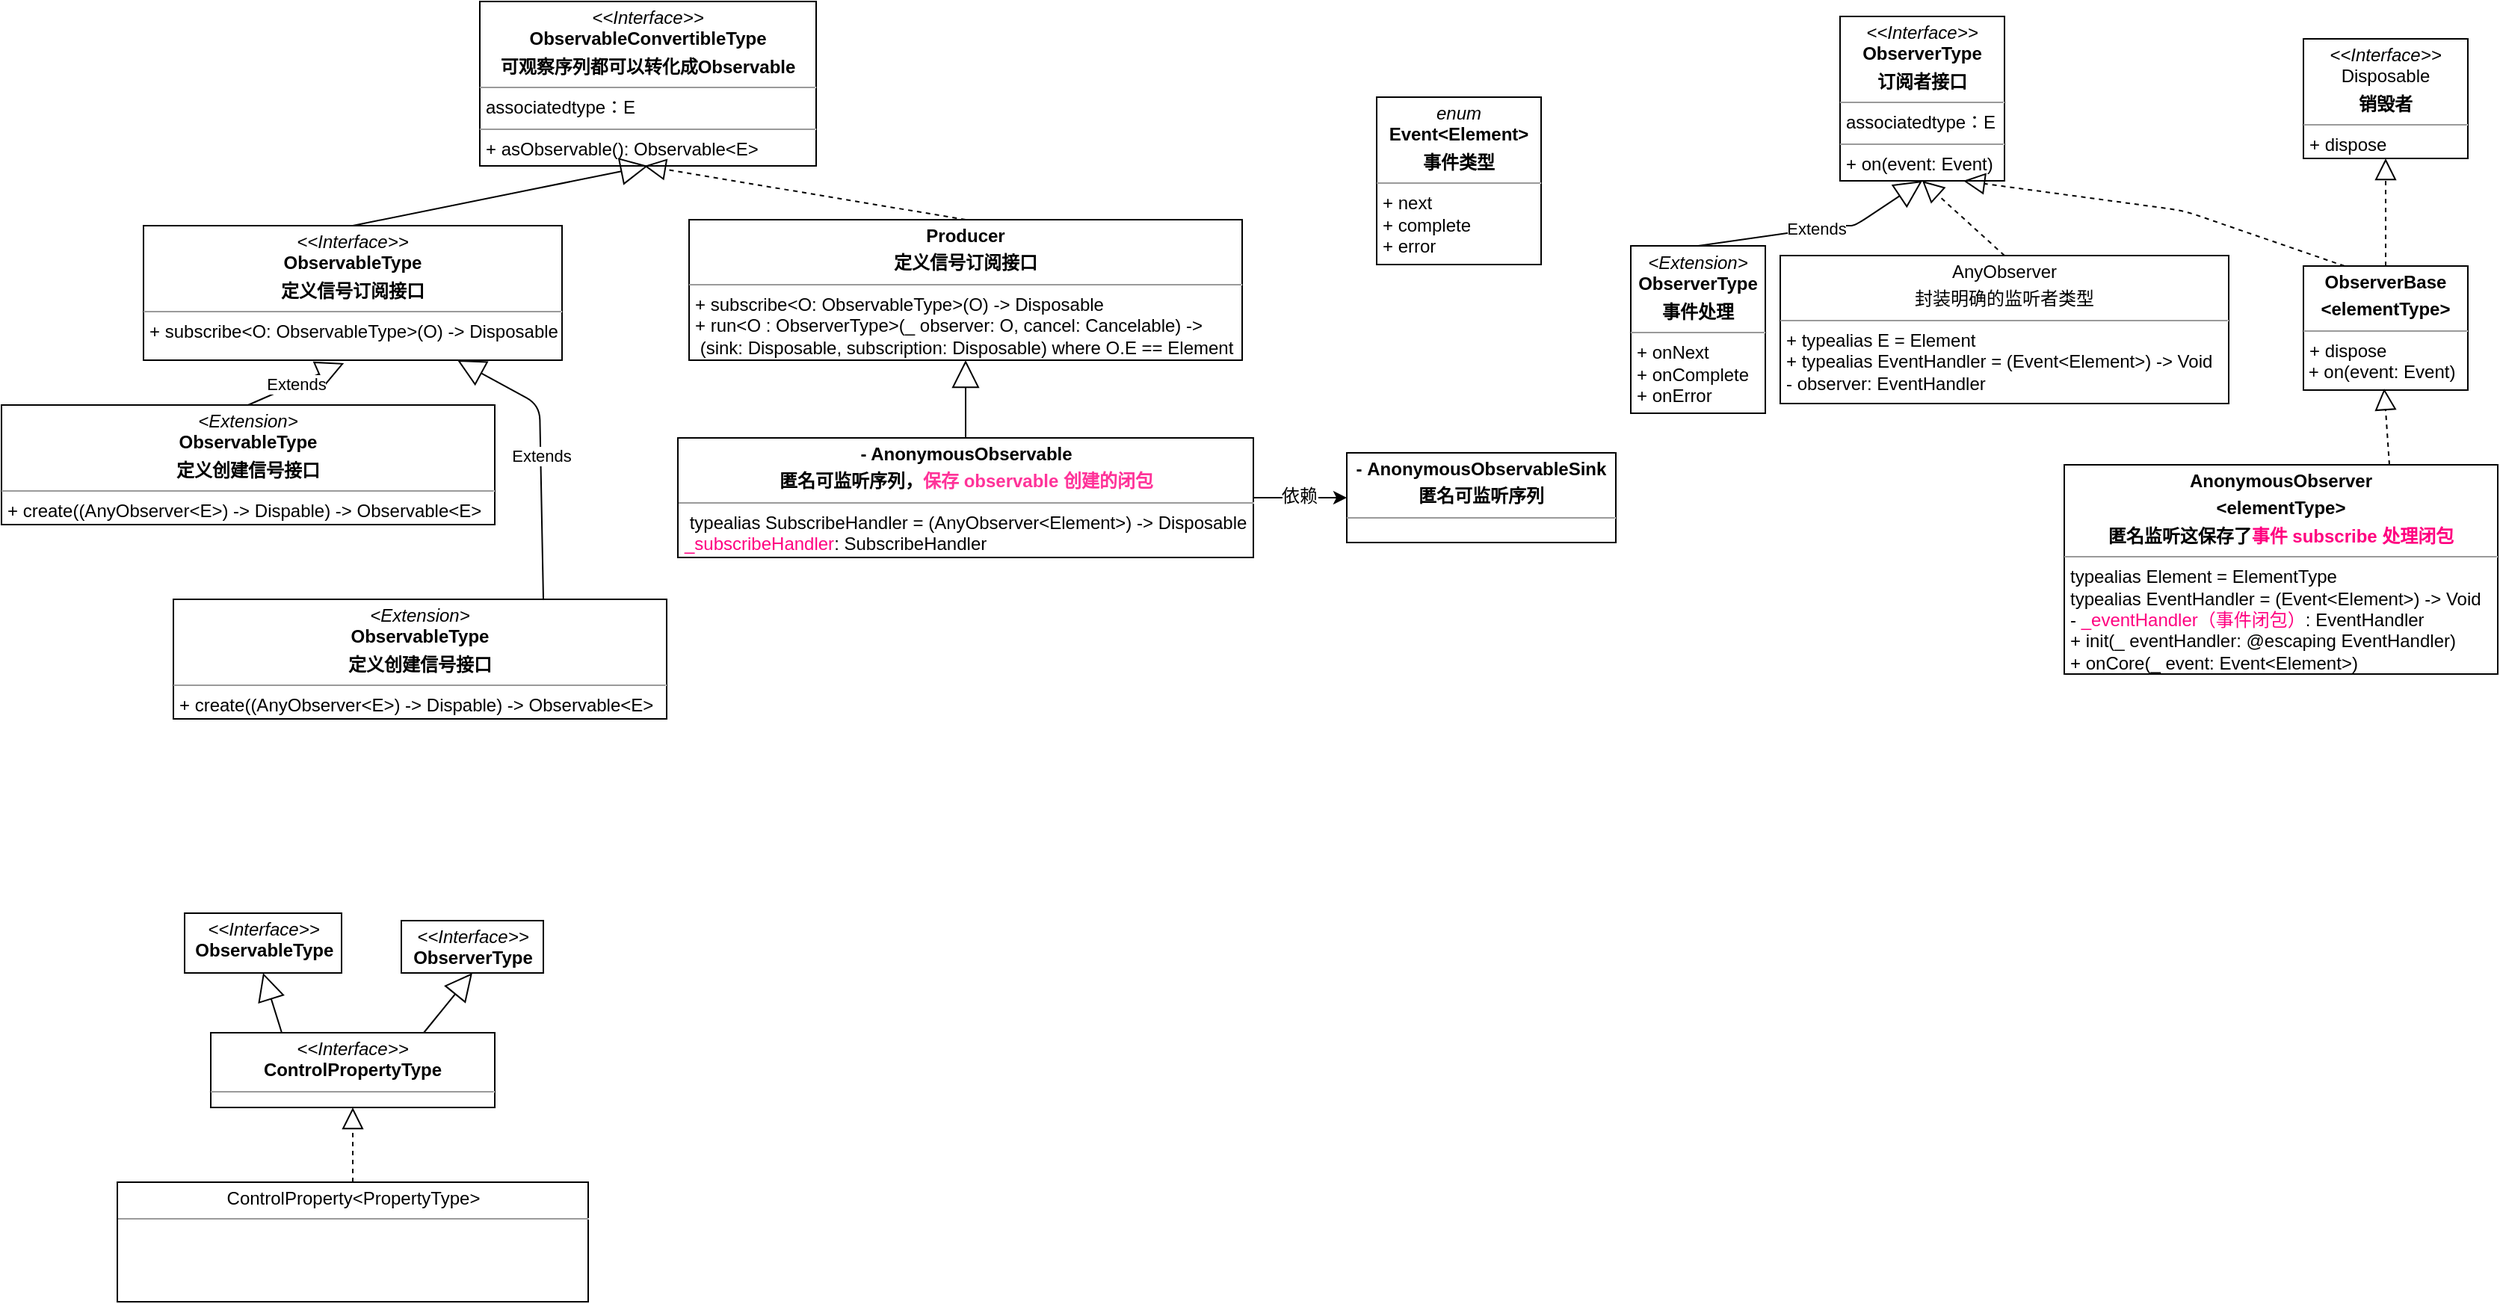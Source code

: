 <mxfile version="12.1.6" type="device" pages="1"><diagram id="q90m78pJl4xcSA5VvvZr" name="第 1 页"><mxGraphModel dx="1395" dy="827" grid="1" gridSize="10" guides="1" tooltips="1" connect="1" arrows="1" fold="1" page="1" pageScale="1" pageWidth="850" pageHeight="1100" math="0" shadow="0"><root><mxCell id="0"/><mxCell id="1" parent="0"/><mxCell id="GsZREd7IZuR2F3oV7Lie-1" value="&lt;p style=&quot;margin: 0px ; margin-top: 4px ; text-align: center&quot;&gt;&lt;i&gt;&amp;lt;&amp;lt;Interface&amp;gt;&amp;gt;&lt;/i&gt;&lt;br&gt;&lt;b&gt;ObservableConvertibleType&lt;/b&gt;&lt;/p&gt;&lt;p style=&quot;margin: 0px ; margin-top: 4px ; text-align: center&quot;&gt;&lt;b&gt;可观察序列都可以转化成Observable&lt;/b&gt;&lt;/p&gt;&lt;hr size=&quot;1&quot;&gt;&lt;p style=&quot;margin: 0px ; margin-left: 4px&quot;&gt;associatedtype：E&lt;/p&gt;&lt;hr size=&quot;1&quot;&gt;&lt;p style=&quot;margin: 0px ; margin-left: 4px&quot;&gt;+ asObservable(): Observable&amp;lt;E&amp;gt;&lt;br&gt;&lt;/p&gt;" style="verticalAlign=top;align=left;overflow=fill;fontSize=12;fontFamily=Helvetica;html=1;" parent="1" vertex="1"><mxGeometry x="330" width="225" height="110" as="geometry"/></mxCell><mxCell id="GsZREd7IZuR2F3oV7Lie-2" value="&lt;p style=&quot;margin: 0px ; margin-top: 4px ; text-align: center&quot;&gt;&lt;i&gt;&amp;lt;&amp;lt;Interface&amp;gt;&amp;gt;&lt;/i&gt;&lt;br&gt;&lt;b&gt;ObservableType&lt;/b&gt;&lt;/p&gt;&lt;p style=&quot;margin: 0px ; margin-top: 4px ; text-align: center&quot;&gt;&lt;b&gt;定义信号订阅接口&lt;/b&gt;&lt;/p&gt;&lt;hr size=&quot;1&quot;&gt;&lt;p style=&quot;margin: 0px ; margin-left: 4px&quot;&gt;+ subscribe&amp;lt;O: ObservableType&amp;gt;(O) -&amp;gt; Disposable&lt;br&gt;&lt;/p&gt;" style="verticalAlign=top;align=left;overflow=fill;fontSize=12;fontFamily=Helvetica;html=1;" parent="1" vertex="1"><mxGeometry x="105" y="150" width="280" height="90" as="geometry"/></mxCell><mxCell id="GsZREd7IZuR2F3oV7Lie-4" value="" style="endArrow=block;endSize=16;endFill=0;html=1;exitX=0.5;exitY=0;exitDx=0;exitDy=0;entryX=0.5;entryY=1;entryDx=0;entryDy=0;" parent="1" source="GsZREd7IZuR2F3oV7Lie-2" target="GsZREd7IZuR2F3oV7Lie-1" edge="1"><mxGeometry width="160" relative="1" as="geometry"><mxPoint x="400" y="360" as="sourcePoint"/><mxPoint x="440" y="120" as="targetPoint"/></mxGeometry></mxCell><mxCell id="GsZREd7IZuR2F3oV7Lie-5" value="Extends" style="endArrow=block;endSize=16;endFill=0;html=1;entryX=0.479;entryY=1.022;entryDx=0;entryDy=0;entryPerimeter=0;exitX=0.5;exitY=0;exitDx=0;exitDy=0;exitPerimeter=0;" parent="1" source="GsZREd7IZuR2F3oV7Lie-6" target="GsZREd7IZuR2F3oV7Lie-2" edge="1"><mxGeometry width="160" relative="1" as="geometry"><mxPoint x="260" y="370" as="sourcePoint"/><mxPoint x="420" y="370" as="targetPoint"/><Array as="points"/></mxGeometry></mxCell><mxCell id="GsZREd7IZuR2F3oV7Lie-6" value="&lt;p style=&quot;margin: 0px ; margin-top: 4px ; text-align: center&quot;&gt;&lt;i&gt;&amp;lt;Extension&amp;gt;&lt;/i&gt;&lt;br&gt;&lt;b&gt;ObservableType&lt;/b&gt;&lt;/p&gt;&lt;p style=&quot;margin: 0px ; margin-top: 4px ; text-align: center&quot;&gt;&lt;b&gt;定义创建信号接口&lt;/b&gt;&lt;/p&gt;&lt;hr size=&quot;1&quot;&gt;&lt;p style=&quot;margin: 0px ; margin-left: 4px&quot;&gt;+ create((AnyObserver&amp;lt;E&amp;gt;) -&amp;gt; Dispable) -&amp;gt; Observable&amp;lt;E&amp;gt;&lt;br&gt;&lt;/p&gt;" style="verticalAlign=top;align=left;overflow=fill;fontSize=12;fontFamily=Helvetica;html=1;" parent="1" vertex="1"><mxGeometry x="10" y="270" width="330" height="80" as="geometry"/></mxCell><mxCell id="GsZREd7IZuR2F3oV7Lie-7" value="&lt;p style=&quot;margin: 0px ; margin-top: 4px ; text-align: center&quot;&gt;&lt;i&gt;&amp;lt;&amp;lt;Interface&amp;gt;&amp;gt;&lt;/i&gt;&lt;br&gt;&lt;b&gt;ObserverType&lt;/b&gt;&lt;/p&gt;&lt;p style=&quot;margin: 0px ; margin-top: 4px ; text-align: center&quot;&gt;&lt;b&gt;订阅者接口&lt;/b&gt;&lt;/p&gt;&lt;hr size=&quot;1&quot;&gt;&lt;p style=&quot;margin: 0px ; margin-left: 4px&quot;&gt;associatedtype：E&lt;/p&gt;&lt;hr size=&quot;1&quot;&gt;&lt;p style=&quot;margin: 0px ; margin-left: 4px&quot;&gt;+ on(event: Event)&lt;br&gt;&lt;/p&gt;" style="verticalAlign=top;align=left;overflow=fill;fontSize=12;fontFamily=Helvetica;html=1;" parent="1" vertex="1"><mxGeometry x="1240" y="10" width="110" height="110" as="geometry"/></mxCell><mxCell id="GsZREd7IZuR2F3oV7Lie-8" value="Extends" style="endArrow=block;endSize=16;endFill=0;html=1;entryX=0.5;entryY=1;entryDx=0;entryDy=0;exitX=0.5;exitY=0;exitDx=0;exitDy=0;exitPerimeter=0;" parent="1" source="GsZREd7IZuR2F3oV7Lie-9" target="GsZREd7IZuR2F3oV7Lie-7" edge="1"><mxGeometry width="160" relative="1" as="geometry"><mxPoint x="1410" y="298" as="sourcePoint"/><mxPoint x="1389.12" y="169.98" as="targetPoint"/><Array as="points"><mxPoint x="1240" y="150"/><mxPoint x="1250" y="150"/></Array></mxGeometry></mxCell><mxCell id="GsZREd7IZuR2F3oV7Lie-9" value="&lt;p style=&quot;margin: 0px ; margin-top: 4px ; text-align: center&quot;&gt;&lt;i&gt;&amp;lt;Extension&amp;gt;&lt;/i&gt;&lt;br&gt;&lt;b&gt;ObserverType&lt;/b&gt;&lt;br&gt;&lt;/p&gt;&lt;p style=&quot;margin: 0px ; margin-top: 4px ; text-align: center&quot;&gt;&lt;b&gt;事件处理&lt;/b&gt;&lt;/p&gt;&lt;hr size=&quot;1&quot;&gt;&lt;p style=&quot;margin: 0px ; margin-left: 4px&quot;&gt;+ onNext&lt;/p&gt;&lt;p style=&quot;margin: 0px ; margin-left: 4px&quot;&gt;+ onComplete&lt;/p&gt;&lt;p style=&quot;margin: 0px ; margin-left: 4px&quot;&gt;+ onError&lt;/p&gt;" style="verticalAlign=top;align=left;overflow=fill;fontSize=12;fontFamily=Helvetica;html=1;" parent="1" vertex="1"><mxGeometry x="1100" y="163.5" width="90" height="112" as="geometry"/></mxCell><mxCell id="GsZREd7IZuR2F3oV7Lie-14" value="" style="endArrow=block;dashed=1;endFill=0;endSize=12;html=1;entryX=0.5;entryY=1;entryDx=0;entryDy=0;exitX=0.5;exitY=0;exitDx=0;exitDy=0;" parent="1" source="GsZREd7IZuR2F3oV7Lie-15" target="GsZREd7IZuR2F3oV7Lie-7" edge="1"><mxGeometry width="160" relative="1" as="geometry"><mxPoint x="1420" y="172" as="sourcePoint"/><mxPoint x="1320" y="410" as="targetPoint"/></mxGeometry></mxCell><mxCell id="GsZREd7IZuR2F3oV7Lie-15" value="&lt;p style=&quot;margin: 0px ; margin-top: 4px ; text-align: center&quot;&gt;AnyObserver&lt;br&gt;&lt;/p&gt;&lt;p style=&quot;margin: 0px ; margin-top: 4px ; text-align: center&quot;&gt;封装明确的监听者类型&lt;/p&gt;&lt;hr size=&quot;1&quot;&gt;&lt;p style=&quot;margin: 0px ; margin-left: 4px&quot;&gt;+ typealias E = Element&lt;br&gt;&lt;/p&gt;&lt;p style=&quot;margin: 0px ; margin-left: 4px&quot;&gt;+ typealias EventHandler = (Event&amp;lt;Element&amp;gt;) -&amp;gt; Void&lt;br&gt;&lt;/p&gt;&lt;p style=&quot;margin: 0px ; margin-left: 4px&quot;&gt;- observer: EventHandler&lt;br&gt;&lt;/p&gt;&lt;p style=&quot;margin: 0px ; margin-left: 4px&quot;&gt;&lt;br&gt;&lt;/p&gt;" style="verticalAlign=top;align=left;overflow=fill;fontSize=12;fontFamily=Helvetica;html=1;" parent="1" vertex="1"><mxGeometry x="1200" y="170" width="300" height="99" as="geometry"/></mxCell><mxCell id="GsZREd7IZuR2F3oV7Lie-16" value="&lt;p style=&quot;margin: 0px ; margin-top: 4px ; text-align: center&quot;&gt;&lt;i&gt;enum&lt;/i&gt;&lt;br&gt;&lt;b&gt;Event&amp;lt;Element&amp;gt;&lt;/b&gt;&lt;br&gt;&lt;/p&gt;&lt;p style=&quot;margin: 0px ; margin-top: 4px ; text-align: center&quot;&gt;&lt;b&gt;事件类型&lt;/b&gt;&lt;/p&gt;&lt;hr size=&quot;1&quot;&gt;&lt;p style=&quot;margin: 0px ; margin-left: 4px&quot;&gt;+ next&lt;/p&gt;&lt;p style=&quot;margin: 0px ; margin-left: 4px&quot;&gt;+ complete&lt;/p&gt;&lt;p style=&quot;margin: 0px ; margin-left: 4px&quot;&gt;+ error&lt;/p&gt;" style="verticalAlign=top;align=left;overflow=fill;fontSize=12;fontFamily=Helvetica;html=1;" parent="1" vertex="1"><mxGeometry x="930" y="64" width="110" height="112" as="geometry"/></mxCell><mxCell id="GsZREd7IZuR2F3oV7Lie-19" style="edgeStyle=orthogonalEdgeStyle;rounded=0;orthogonalLoop=1;jettySize=auto;html=1;entryX=0;entryY=0.5;entryDx=0;entryDy=0;" parent="1" source="GsZREd7IZuR2F3oV7Lie-17" target="GsZREd7IZuR2F3oV7Lie-18" edge="1"><mxGeometry relative="1" as="geometry"/></mxCell><mxCell id="GsZREd7IZuR2F3oV7Lie-20" value="依赖" style="text;html=1;resizable=0;points=[];align=center;verticalAlign=middle;labelBackgroundColor=#ffffff;" parent="GsZREd7IZuR2F3oV7Lie-19" vertex="1" connectable="0"><mxGeometry x="0.005" y="2" relative="1" as="geometry"><mxPoint x="-1" y="1" as="offset"/></mxGeometry></mxCell><mxCell id="GsZREd7IZuR2F3oV7Lie-17" value="&lt;p style=&quot;margin: 0px ; margin-top: 4px ; text-align: center&quot;&gt;&lt;b&gt;- AnonymousObservable&lt;/b&gt;&lt;br&gt;&lt;/p&gt;&lt;p style=&quot;margin: 0px ; margin-top: 4px ; text-align: center&quot;&gt;&lt;b&gt;匿名可监听序列，&lt;font color=&quot;#ff3399&quot;&gt;保存 observable 创建的闭包&lt;/font&gt;&lt;/b&gt;&lt;/p&gt;&lt;hr size=&quot;1&quot;&gt;&lt;p style=&quot;margin: 0px ; margin-left: 4px&quot;&gt;&amp;nbsp;typealias SubscribeHandler = (AnyObserver&amp;lt;Element&amp;gt;) -&amp;gt; Disposable&lt;/p&gt;&lt;p style=&quot;margin: 0px ; margin-left: 4px&quot;&gt;&lt;font color=&quot;#ff0080&quot;&gt;_subscribeHandler&lt;/font&gt;: SubscribeHandler&lt;/p&gt;&lt;div&gt;&lt;br&gt;&lt;/div&gt;" style="verticalAlign=top;align=left;overflow=fill;fontSize=12;fontFamily=Helvetica;html=1;" parent="1" vertex="1"><mxGeometry x="462.5" y="292" width="385" height="80" as="geometry"/></mxCell><mxCell id="GsZREd7IZuR2F3oV7Lie-18" value="&lt;p style=&quot;margin: 0px ; margin-top: 4px ; text-align: center&quot;&gt;&lt;b&gt;-&amp;nbsp;&lt;/b&gt;&lt;b&gt;AnonymousObservableSink&lt;/b&gt;&lt;/p&gt;&lt;p style=&quot;margin: 0px ; margin-top: 4px ; text-align: center&quot;&gt;&lt;b&gt;匿名可监听序列&lt;/b&gt;&lt;/p&gt;&lt;hr size=&quot;1&quot;&gt;&lt;p style=&quot;margin: 0px ; margin-left: 4px&quot;&gt;&lt;br&gt;&lt;/p&gt;" style="verticalAlign=top;align=left;overflow=fill;fontSize=12;fontFamily=Helvetica;html=1;" parent="1" vertex="1"><mxGeometry x="910" y="302" width="180" height="60" as="geometry"/></mxCell><mxCell id="GsZREd7IZuR2F3oV7Lie-21" value="&lt;p style=&quot;margin: 0px ; margin-top: 4px ; text-align: center&quot;&gt;&lt;b&gt;Producer&lt;/b&gt;&lt;br&gt;&lt;/p&gt;&lt;p style=&quot;margin: 0px ; margin-top: 4px ; text-align: center&quot;&gt;&lt;b&gt;定义信号订阅接口&lt;/b&gt;&lt;/p&gt;&lt;hr size=&quot;1&quot;&gt;&lt;p style=&quot;margin: 0px ; margin-left: 4px&quot;&gt;+ subscribe&amp;lt;O: ObservableType&amp;gt;(O) -&amp;gt; Disposable&lt;br&gt;&lt;/p&gt;&lt;p style=&quot;margin: 0px ; margin-left: 4px&quot;&gt;+ run&amp;lt;O : ObserverType&amp;gt;(_ observer: O, cancel: Cancelable) -&amp;gt;&lt;/p&gt;&lt;p style=&quot;margin: 0px ; margin-left: 4px&quot;&gt;&amp;nbsp;(sink: Disposable, subscription: Disposable) where O.E == Element&lt;br&gt;&lt;/p&gt;" style="verticalAlign=top;align=left;overflow=fill;fontSize=12;fontFamily=Helvetica;html=1;" parent="1" vertex="1"><mxGeometry x="470" y="146" width="370" height="94" as="geometry"/></mxCell><mxCell id="GsZREd7IZuR2F3oV7Lie-23" value="" style="endArrow=block;dashed=1;endFill=0;endSize=12;html=1;exitX=0.5;exitY=0;exitDx=0;exitDy=0;" parent="1" source="GsZREd7IZuR2F3oV7Lie-21" edge="1"><mxGeometry width="160" relative="1" as="geometry"><mxPoint x="575" y="160" as="sourcePoint"/><mxPoint x="440" y="110" as="targetPoint"/></mxGeometry></mxCell><mxCell id="GsZREd7IZuR2F3oV7Lie-24" value="" style="endArrow=block;endSize=16;endFill=0;html=1;exitX=0.5;exitY=0;exitDx=0;exitDy=0;entryX=0.5;entryY=1;entryDx=0;entryDy=0;" parent="1" source="GsZREd7IZuR2F3oV7Lie-17" target="GsZREd7IZuR2F3oV7Lie-21" edge="1"><mxGeometry width="160" relative="1" as="geometry"><mxPoint x="456.5" y="279" as="sourcePoint"/><mxPoint x="654" y="239" as="targetPoint"/></mxGeometry></mxCell><mxCell id="GsZREd7IZuR2F3oV7Lie-25" value="&lt;p style=&quot;margin: 0px ; margin-top: 4px ; text-align: center&quot;&gt;&lt;i&gt;&amp;lt;Extension&amp;gt;&lt;/i&gt;&lt;br&gt;&lt;b&gt;ObservableType&lt;/b&gt;&lt;/p&gt;&lt;p style=&quot;margin: 0px ; margin-top: 4px ; text-align: center&quot;&gt;&lt;b&gt;定义创建信号接口&lt;/b&gt;&lt;/p&gt;&lt;hr size=&quot;1&quot;&gt;&lt;p style=&quot;margin: 0px ; margin-left: 4px&quot;&gt;+ create((AnyObserver&amp;lt;E&amp;gt;) -&amp;gt; Dispable) -&amp;gt; Observable&amp;lt;E&amp;gt;&lt;br&gt;&lt;/p&gt;" style="verticalAlign=top;align=left;overflow=fill;fontSize=12;fontFamily=Helvetica;html=1;" parent="1" vertex="1"><mxGeometry x="125" y="400" width="330" height="80" as="geometry"/></mxCell><mxCell id="GsZREd7IZuR2F3oV7Lie-26" value="Extends" style="endArrow=block;endSize=16;endFill=0;html=1;entryX=0.75;entryY=1;entryDx=0;entryDy=0;exitX=0.75;exitY=0;exitDx=0;exitDy=0;" parent="1" source="GsZREd7IZuR2F3oV7Lie-25" target="GsZREd7IZuR2F3oV7Lie-2" edge="1"><mxGeometry width="160" relative="1" as="geometry"><mxPoint x="185" y="280" as="sourcePoint"/><mxPoint x="249.12" y="251.98" as="targetPoint"/><Array as="points"><mxPoint x="370" y="270"/></Array></mxGeometry></mxCell><mxCell id="GsZREd7IZuR2F3oV7Lie-27" value="&lt;p style=&quot;margin: 0px ; margin-top: 4px ; text-align: center&quot;&gt;&lt;b&gt;ObserverBase&lt;/b&gt;&lt;/p&gt;&lt;p style=&quot;margin: 0px ; margin-top: 4px ; text-align: center&quot;&gt;&lt;b&gt;&amp;lt;elementType&amp;gt;&lt;/b&gt;&lt;/p&gt;&lt;hr size=&quot;1&quot;&gt;&lt;p style=&quot;margin: 0px ; margin-left: 4px&quot;&gt;+ dispose&lt;/p&gt;&amp;nbsp;+ on(event: Event)" style="verticalAlign=top;align=left;overflow=fill;fontSize=12;fontFamily=Helvetica;html=1;" parent="1" vertex="1"><mxGeometry x="1550" y="177" width="110" height="83" as="geometry"/></mxCell><mxCell id="GsZREd7IZuR2F3oV7Lie-28" value="&lt;p style=&quot;margin: 0px ; margin-top: 4px ; text-align: center&quot;&gt;&lt;i&gt;&amp;lt;&amp;lt;Interface&amp;gt;&amp;gt;&lt;/i&gt;&lt;br&gt;&lt;span style=&quot;font-family: &amp;#34;helvetica&amp;#34; , &amp;#34;arial&amp;#34; , sans-serif ; font-size: 0px&quot;&gt;%3CmxGraphModel%3E%3Croot%3E%3CmxCell%20id%3D%220%22%2F%3E%3CmxCell%20id%3D%221%22%20parent%3D%220%22%2F%3E%3CmxCell%20id%3D%222%22%20value%3D%22%26lt%3Bp%20style%3D%26quot%3Bmargin%3A%200px%20%3B%20margin-top%3A%204px%20%3B%20text-align%3A%20center%26quot%3B%26gt%3B%26lt%3Bi%26gt%3B%26amp%3Blt%3B%26amp%3Blt%3BInterface%26amp%3Bgt%3B%26amp%3Bgt%3B%26lt%3B%2Fi%26gt%3B%26lt%3Bbr%26gt%3B%26lt%3Bb%26gt%3BObserverType%26lt%3B%2Fb%26gt%3B%26lt%3B%2Fp%26gt%3B%26lt%3Bp%20style%3D%26quot%3Bmargin%3A%200px%20%3B%20margin-top%3A%204px%20%3B%20text-align%3A%20center%26quot%3B%26gt%3B%26lt%3Bb%26gt%3B%E8%AE%A2%E9%98%85%E8%80%85%E6%8E%A5%E5%8F%A3%26lt%3B%2Fb%26gt%3B%26lt%3B%2Fp%26gt%3B%26lt%3Bhr%20size%3D%26quot%3B1%26quot%3B%26gt%3B%26lt%3Bp%20style%3D%26quot%3Bmargin%3A%200px%20%3B%20margin-left%3A%204px%26quot%3B%26gt%3Bassociatedtype%EF%BC%9AE%26lt%3B%2Fp%26gt%3B%26lt%3Bhr%20size%3D%26quot%3B1%26quot%3B%26gt%3B%26lt%3Bp%20style%3D%26quot%3Bmargin%3A%200px%20%3B%20margin-left%3A%204px%26quot%3B%26gt%3B%2B%20on(event%3A%20Event)%26lt%3Bbr%26gt%3B%26lt%3B%2Fp%26gt%3B%22%20style%3D%22verticalAlign%3Dtop%3Balign%3Dleft%3Boverflow%3Dfill%3BfontSize%3D12%3BfontFamily%3DHelvetica%3Bhtml%3D1%3B%22%20vertex%3D%221%22%20parent%3D%221%22%3E%3CmxGeometry%20x%3D%221240%22%20y%3D%2210%22%20width%3D%22110%22%20height%3D%22110%22%20as%3D%22geometry%22%2F%3E%3C%2FmxCell%3E%3C%2Froot%3E%3C%2FmxGra&lt;/span&gt;&lt;span&gt;Disposable&lt;/span&gt;&lt;/p&gt;&lt;p style=&quot;margin: 0px ; margin-top: 4px ; text-align: center&quot;&gt;&lt;b&gt;销毁者&lt;/b&gt;&lt;/p&gt;&lt;hr size=&quot;1&quot;&gt;&lt;p style=&quot;margin: 0px ; margin-left: 4px&quot;&gt;+&amp;nbsp;dispose&lt;br&gt;&lt;/p&gt;" style="verticalAlign=top;align=left;overflow=fill;fontSize=12;fontFamily=Helvetica;html=1;" parent="1" vertex="1"><mxGeometry x="1550" y="25" width="110" height="80" as="geometry"/></mxCell><mxCell id="GsZREd7IZuR2F3oV7Lie-29" value="" style="endArrow=block;dashed=1;endFill=0;endSize=12;html=1;entryX=0.75;entryY=1;entryDx=0;entryDy=0;exitX=0.25;exitY=0;exitDx=0;exitDy=0;" parent="1" source="GsZREd7IZuR2F3oV7Lie-27" target="GsZREd7IZuR2F3oV7Lie-7" edge="1"><mxGeometry width="160" relative="1" as="geometry"><mxPoint x="1360" y="180" as="sourcePoint"/><mxPoint x="1305" y="130" as="targetPoint"/><Array as="points"><mxPoint x="1470" y="140"/></Array></mxGeometry></mxCell><mxCell id="GsZREd7IZuR2F3oV7Lie-30" value="" style="endArrow=block;dashed=1;endFill=0;endSize=12;html=1;entryX=0.5;entryY=1;entryDx=0;entryDy=0;exitX=0.5;exitY=0;exitDx=0;exitDy=0;" parent="1" source="GsZREd7IZuR2F3oV7Lie-27" target="GsZREd7IZuR2F3oV7Lie-28" edge="1"><mxGeometry width="160" relative="1" as="geometry"><mxPoint x="1370" y="190" as="sourcePoint"/><mxPoint x="1315" y="140" as="targetPoint"/></mxGeometry></mxCell><mxCell id="GsZREd7IZuR2F3oV7Lie-31" value="&lt;p style=&quot;margin: 0px ; margin-top: 4px ; text-align: center&quot;&gt;&lt;b&gt;AnonymousObserver&lt;/b&gt;&lt;br&gt;&lt;/p&gt;&lt;p style=&quot;margin: 0px ; margin-top: 4px ; text-align: center&quot;&gt;&lt;b&gt;&amp;lt;elementType&amp;gt;&lt;/b&gt;&lt;/p&gt;&lt;p style=&quot;margin: 0px ; margin-top: 4px ; text-align: center&quot;&gt;&lt;b&gt;匿名监听这保存了&lt;font color=&quot;#ff0080&quot;&gt;事件 subscribe 处理闭包&lt;/font&gt;&lt;/b&gt;&lt;/p&gt;&lt;hr size=&quot;1&quot;&gt;&lt;p style=&quot;margin: 0px ; margin-left: 4px&quot;&gt;typealias Element = ElementType&lt;/p&gt;&lt;p style=&quot;margin: 0px ; margin-left: 4px&quot;&gt;typealias EventHandler = (Event&amp;lt;Element&amp;gt;) -&amp;gt; Void&lt;/p&gt;&lt;p style=&quot;margin: 0px ; margin-left: 4px&quot;&gt;- &lt;font color=&quot;#ff0080&quot;&gt;_eventHandler（事件闭包）&lt;/font&gt;: EventHandler&lt;/p&gt;&lt;p style=&quot;margin: 0px ; margin-left: 4px&quot;&gt;+ init(_ eventHandler: @escaping EventHandler)&amp;nbsp;&lt;/p&gt;&lt;p style=&quot;margin: 0px ; margin-left: 4px&quot;&gt;+ onCore(_ event: Event&amp;lt;Element&amp;gt;)&amp;nbsp;&lt;/p&gt;" style="verticalAlign=top;align=left;overflow=fill;fontSize=12;fontFamily=Helvetica;html=1;" parent="1" vertex="1"><mxGeometry x="1390" y="310" width="290" height="140" as="geometry"/></mxCell><mxCell id="GsZREd7IZuR2F3oV7Lie-32" value="" style="endArrow=block;dashed=1;endFill=0;endSize=12;html=1;exitX=0.75;exitY=0;exitDx=0;exitDy=0;" parent="1" source="GsZREd7IZuR2F3oV7Lie-31" edge="1"><mxGeometry width="160" relative="1" as="geometry"><mxPoint x="1604" y="310" as="sourcePoint"/><mxPoint x="1604" y="259" as="targetPoint"/></mxGeometry></mxCell><mxCell id="GsZREd7IZuR2F3oV7Lie-33" value="&lt;p style=&quot;margin: 0px ; margin-top: 4px ; text-align: center&quot;&gt;&lt;i&gt;&amp;lt;&amp;lt;Interface&amp;gt;&amp;gt;&lt;/i&gt;&lt;br&gt;&lt;b&gt;ControlPropertyType&lt;/b&gt;&lt;br&gt;&lt;/p&gt;&lt;hr size=&quot;1&quot;&gt;&lt;p style=&quot;margin: 0px ; margin-left: 4px&quot;&gt;&lt;br&gt;&lt;/p&gt;" style="verticalAlign=top;align=left;overflow=fill;fontSize=12;fontFamily=Helvetica;html=1;" parent="1" vertex="1"><mxGeometry x="150" y="690" width="190" height="50" as="geometry"/></mxCell><mxCell id="GsZREd7IZuR2F3oV7Lie-35" value="&lt;p style=&quot;margin: 0px ; margin-top: 4px ; text-align: center&quot;&gt;&lt;i&gt;&amp;lt;&amp;lt;Interface&amp;gt;&amp;gt;&lt;/i&gt;&lt;/p&gt;&lt;b style=&quot;text-align: center&quot;&gt;&amp;nbsp; ObservableType&lt;br&gt;&lt;/b&gt;" style="verticalAlign=top;align=left;overflow=fill;fontSize=12;fontFamily=Helvetica;html=1;" parent="1" vertex="1"><mxGeometry x="132.5" y="610" width="105" height="40" as="geometry"/></mxCell><mxCell id="GsZREd7IZuR2F3oV7Lie-36" value="&lt;p style=&quot;margin: 0px ; margin-top: 4px ; text-align: center&quot;&gt;&lt;i&gt;&amp;lt;&amp;lt;Interface&amp;gt;&amp;gt;&lt;/i&gt;&lt;br&gt;&lt;b&gt;ObserverType&lt;/b&gt;&lt;/p&gt;" style="verticalAlign=top;align=left;overflow=fill;fontSize=12;fontFamily=Helvetica;html=1;" parent="1" vertex="1"><mxGeometry x="277.5" y="615" width="95" height="35" as="geometry"/></mxCell><mxCell id="GsZREd7IZuR2F3oV7Lie-37" value="" style="endArrow=block;endSize=16;endFill=0;html=1;entryX=0.5;entryY=1;entryDx=0;entryDy=0;exitX=0.75;exitY=0;exitDx=0;exitDy=0;" parent="1" source="GsZREd7IZuR2F3oV7Lie-33" target="GsZREd7IZuR2F3oV7Lie-36" edge="1"><mxGeometry width="160" relative="1" as="geometry"><mxPoint x="610" y="790" as="sourcePoint"/><mxPoint x="514" y="735" as="targetPoint"/><Array as="points"/></mxGeometry></mxCell><mxCell id="GsZREd7IZuR2F3oV7Lie-38" value="" style="endArrow=block;endSize=16;endFill=0;html=1;entryX=0.5;entryY=1;entryDx=0;entryDy=0;exitX=0.25;exitY=0;exitDx=0;exitDy=0;" parent="1" source="GsZREd7IZuR2F3oV7Lie-33" target="GsZREd7IZuR2F3oV7Lie-35" edge="1"><mxGeometry width="160" relative="1" as="geometry"><mxPoint x="382.5" y="820" as="sourcePoint"/><mxPoint x="430" y="762.5" as="targetPoint"/><Array as="points"/></mxGeometry></mxCell><mxCell id="GsZREd7IZuR2F3oV7Lie-39" value="&lt;p style=&quot;margin: 0px ; margin-top: 4px ; text-align: center&quot;&gt;ControlProperty&amp;lt;PropertyType&amp;gt;&lt;/p&gt;&lt;hr size=&quot;1&quot;&gt;&lt;p style=&quot;margin: 0px ; margin-left: 4px&quot;&gt;&lt;br&gt;&lt;/p&gt;&lt;div&gt;&lt;br&gt;&lt;/div&gt;" style="verticalAlign=top;align=left;overflow=fill;fontSize=12;fontFamily=Helvetica;html=1;" parent="1" vertex="1"><mxGeometry x="87.5" y="790" width="315" height="80" as="geometry"/></mxCell><mxCell id="GsZREd7IZuR2F3oV7Lie-41" value="" style="endArrow=block;dashed=1;endFill=0;endSize=12;html=1;exitX=0.5;exitY=0;exitDx=0;exitDy=0;" parent="1" source="GsZREd7IZuR2F3oV7Lie-39" edge="1"><mxGeometry width="160" relative="1" as="geometry"><mxPoint x="460" y="776" as="sourcePoint"/><mxPoint x="245" y="740" as="targetPoint"/></mxGeometry></mxCell></root></mxGraphModel></diagram></mxfile>
